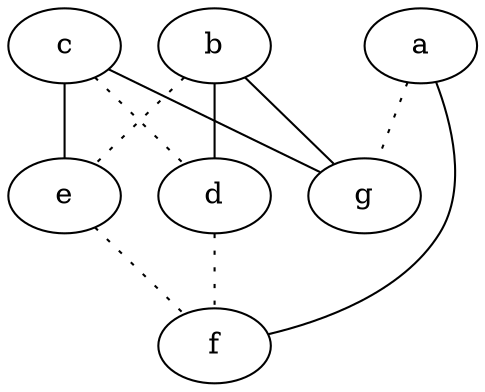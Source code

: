 graph {
a -- f;
a -- g [style=dotted];
b -- d;
b -- e [style=dotted];
b -- g;
c -- d [style=dotted];
c -- e;
c -- g;
d -- f [style=dotted];
e -- f [style=dotted];
}
